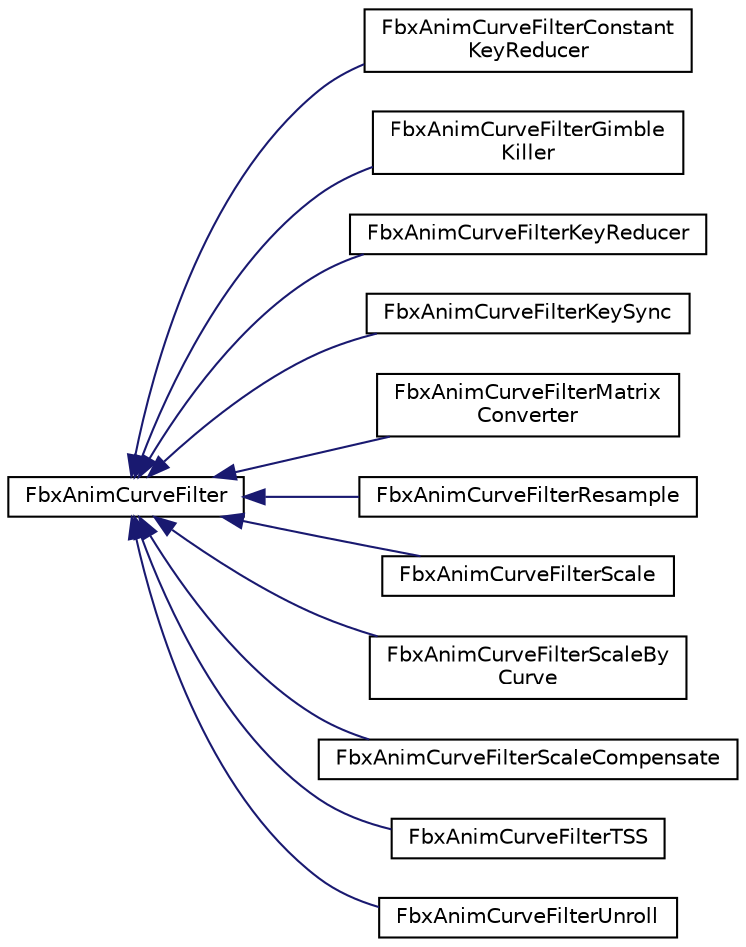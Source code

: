 digraph "クラス階層図"
{
  edge [fontname="Helvetica",fontsize="10",labelfontname="Helvetica",labelfontsize="10"];
  node [fontname="Helvetica",fontsize="10",shape=record];
  rankdir="LR";
  Node0 [label="FbxAnimCurveFilter",height=0.2,width=0.4,color="black", fillcolor="white", style="filled",URL="$class_fbx_anim_curve_filter.html"];
  Node0 -> Node1 [dir="back",color="midnightblue",fontsize="10",style="solid",fontname="Helvetica"];
  Node1 [label="FbxAnimCurveFilterConstant\lKeyReducer",height=0.2,width=0.4,color="black", fillcolor="white", style="filled",URL="$class_fbx_anim_curve_filter_constant_key_reducer.html"];
  Node0 -> Node2 [dir="back",color="midnightblue",fontsize="10",style="solid",fontname="Helvetica"];
  Node2 [label="FbxAnimCurveFilterGimble\lKiller",height=0.2,width=0.4,color="black", fillcolor="white", style="filled",URL="$class_fbx_anim_curve_filter_gimble_killer.html"];
  Node0 -> Node3 [dir="back",color="midnightblue",fontsize="10",style="solid",fontname="Helvetica"];
  Node3 [label="FbxAnimCurveFilterKeyReducer",height=0.2,width=0.4,color="black", fillcolor="white", style="filled",URL="$class_fbx_anim_curve_filter_key_reducer.html"];
  Node0 -> Node4 [dir="back",color="midnightblue",fontsize="10",style="solid",fontname="Helvetica"];
  Node4 [label="FbxAnimCurveFilterKeySync",height=0.2,width=0.4,color="black", fillcolor="white", style="filled",URL="$class_fbx_anim_curve_filter_key_sync.html"];
  Node0 -> Node5 [dir="back",color="midnightblue",fontsize="10",style="solid",fontname="Helvetica"];
  Node5 [label="FbxAnimCurveFilterMatrix\lConverter",height=0.2,width=0.4,color="black", fillcolor="white", style="filled",URL="$class_fbx_anim_curve_filter_matrix_converter.html"];
  Node0 -> Node6 [dir="back",color="midnightblue",fontsize="10",style="solid",fontname="Helvetica"];
  Node6 [label="FbxAnimCurveFilterResample",height=0.2,width=0.4,color="black", fillcolor="white", style="filled",URL="$class_fbx_anim_curve_filter_resample.html"];
  Node0 -> Node7 [dir="back",color="midnightblue",fontsize="10",style="solid",fontname="Helvetica"];
  Node7 [label="FbxAnimCurveFilterScale",height=0.2,width=0.4,color="black", fillcolor="white", style="filled",URL="$class_fbx_anim_curve_filter_scale.html"];
  Node0 -> Node8 [dir="back",color="midnightblue",fontsize="10",style="solid",fontname="Helvetica"];
  Node8 [label="FbxAnimCurveFilterScaleBy\lCurve",height=0.2,width=0.4,color="black", fillcolor="white", style="filled",URL="$class_fbx_anim_curve_filter_scale_by_curve.html"];
  Node0 -> Node9 [dir="back",color="midnightblue",fontsize="10",style="solid",fontname="Helvetica"];
  Node9 [label="FbxAnimCurveFilterScaleCompensate",height=0.2,width=0.4,color="black", fillcolor="white", style="filled",URL="$class_fbx_anim_curve_filter_scale_compensate.html"];
  Node0 -> Node10 [dir="back",color="midnightblue",fontsize="10",style="solid",fontname="Helvetica"];
  Node10 [label="FbxAnimCurveFilterTSS",height=0.2,width=0.4,color="black", fillcolor="white", style="filled",URL="$class_fbx_anim_curve_filter_t_s_s.html"];
  Node0 -> Node11 [dir="back",color="midnightblue",fontsize="10",style="solid",fontname="Helvetica"];
  Node11 [label="FbxAnimCurveFilterUnroll",height=0.2,width=0.4,color="black", fillcolor="white", style="filled",URL="$class_fbx_anim_curve_filter_unroll.html"];
}
